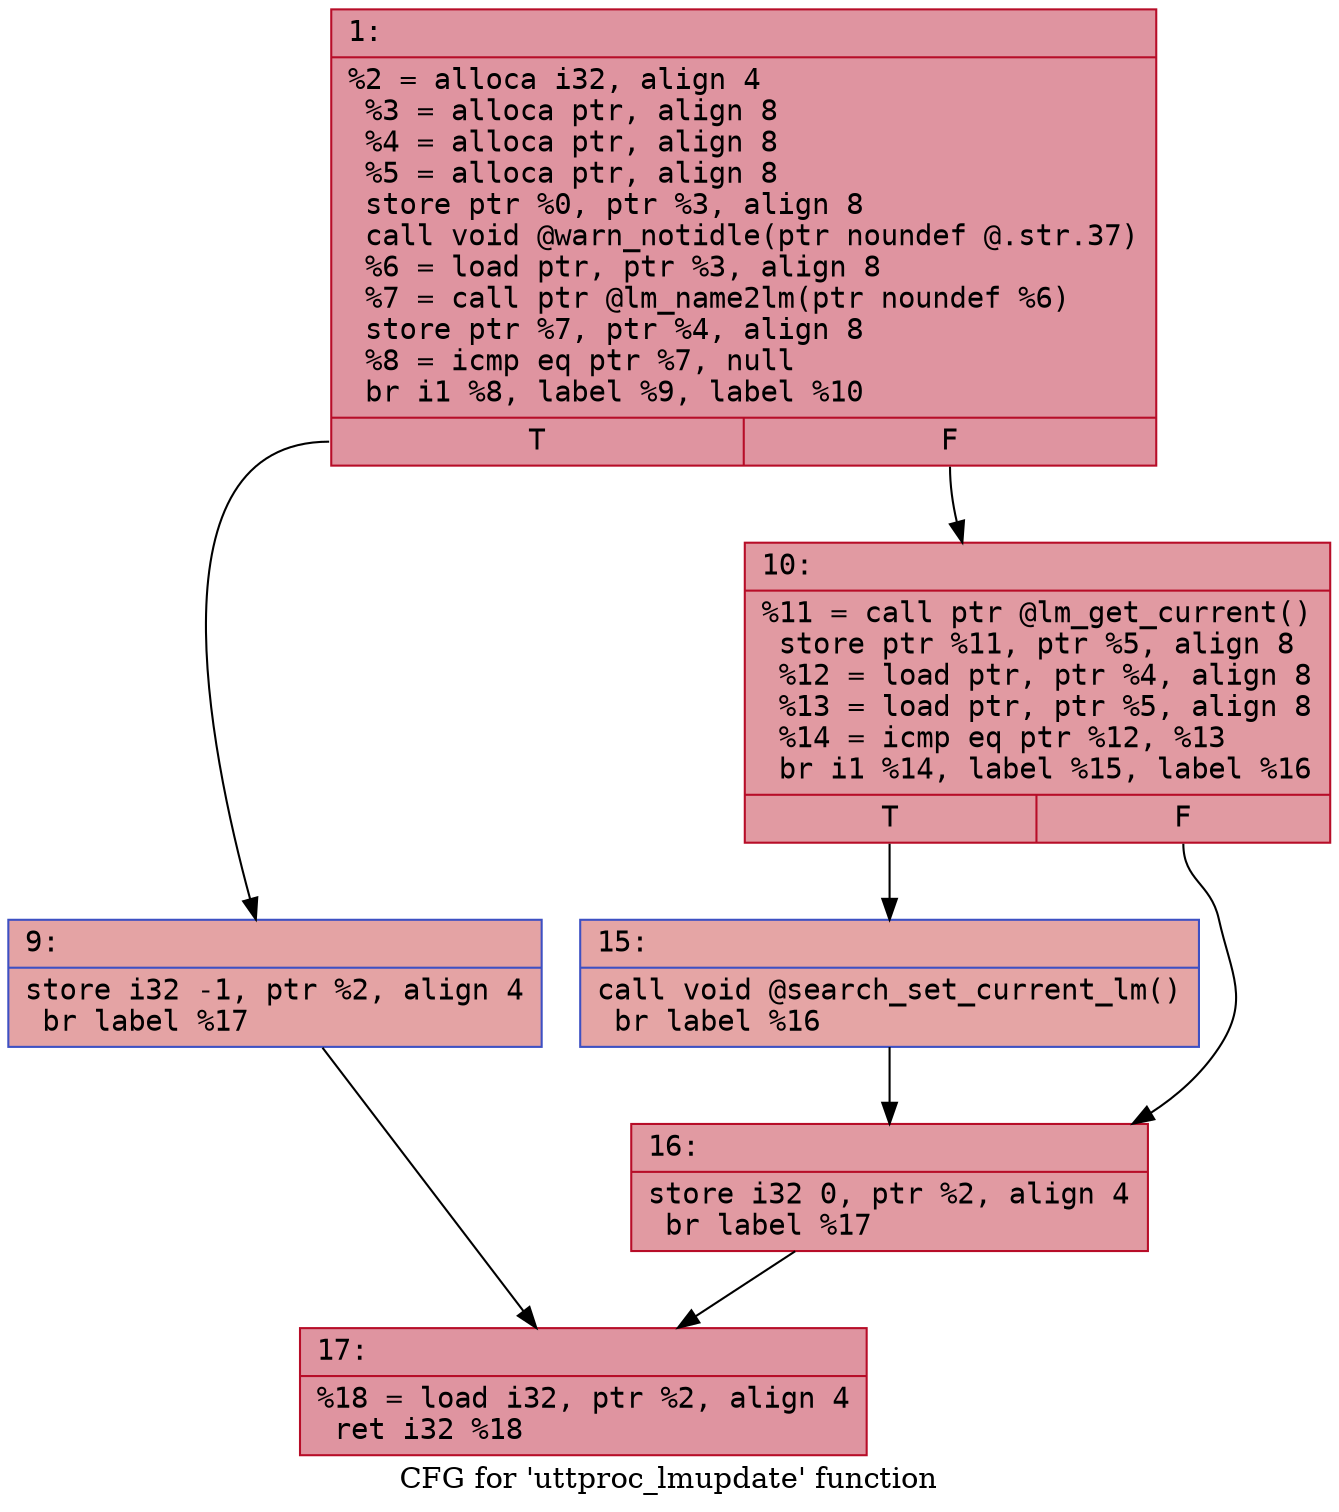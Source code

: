 digraph "CFG for 'uttproc_lmupdate' function" {
	label="CFG for 'uttproc_lmupdate' function";

	Node0x6000008a0e10 [shape=record,color="#b70d28ff", style=filled, fillcolor="#b70d2870" fontname="Courier",label="{1:\l|  %2 = alloca i32, align 4\l  %3 = alloca ptr, align 8\l  %4 = alloca ptr, align 8\l  %5 = alloca ptr, align 8\l  store ptr %0, ptr %3, align 8\l  call void @warn_notidle(ptr noundef @.str.37)\l  %6 = load ptr, ptr %3, align 8\l  %7 = call ptr @lm_name2lm(ptr noundef %6)\l  store ptr %7, ptr %4, align 8\l  %8 = icmp eq ptr %7, null\l  br i1 %8, label %9, label %10\l|{<s0>T|<s1>F}}"];
	Node0x6000008a0e10:s0 -> Node0x6000008a0e60[tooltip="1 -> 9\nProbability 37.50%" ];
	Node0x6000008a0e10:s1 -> Node0x6000008a0eb0[tooltip="1 -> 10\nProbability 62.50%" ];
	Node0x6000008a0e60 [shape=record,color="#3d50c3ff", style=filled, fillcolor="#c32e3170" fontname="Courier",label="{9:\l|  store i32 -1, ptr %2, align 4\l  br label %17\l}"];
	Node0x6000008a0e60 -> Node0x6000008a0fa0[tooltip="9 -> 17\nProbability 100.00%" ];
	Node0x6000008a0eb0 [shape=record,color="#b70d28ff", style=filled, fillcolor="#bb1b2c70" fontname="Courier",label="{10:\l|  %11 = call ptr @lm_get_current()\l  store ptr %11, ptr %5, align 8\l  %12 = load ptr, ptr %4, align 8\l  %13 = load ptr, ptr %5, align 8\l  %14 = icmp eq ptr %12, %13\l  br i1 %14, label %15, label %16\l|{<s0>T|<s1>F}}"];
	Node0x6000008a0eb0:s0 -> Node0x6000008a0f00[tooltip="10 -> 15\nProbability 37.50%" ];
	Node0x6000008a0eb0:s1 -> Node0x6000008a0f50[tooltip="10 -> 16\nProbability 62.50%" ];
	Node0x6000008a0f00 [shape=record,color="#3d50c3ff", style=filled, fillcolor="#c5333470" fontname="Courier",label="{15:\l|  call void @search_set_current_lm()\l  br label %16\l}"];
	Node0x6000008a0f00 -> Node0x6000008a0f50[tooltip="15 -> 16\nProbability 100.00%" ];
	Node0x6000008a0f50 [shape=record,color="#b70d28ff", style=filled, fillcolor="#bb1b2c70" fontname="Courier",label="{16:\l|  store i32 0, ptr %2, align 4\l  br label %17\l}"];
	Node0x6000008a0f50 -> Node0x6000008a0fa0[tooltip="16 -> 17\nProbability 100.00%" ];
	Node0x6000008a0fa0 [shape=record,color="#b70d28ff", style=filled, fillcolor="#b70d2870" fontname="Courier",label="{17:\l|  %18 = load i32, ptr %2, align 4\l  ret i32 %18\l}"];
}
